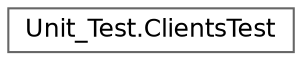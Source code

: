 digraph "Graphical Class Hierarchy"
{
 // LATEX_PDF_SIZE
  bgcolor="transparent";
  edge [fontname=Helvetica,fontsize=12,labelfontname=Helvetica,labelfontsize=10];
  node [fontname=Helvetica,fontsize=12,shape=box,height=0.2,width=0.4];
  rankdir="LR";
  Node0 [id="Node000000",label="Unit_Test.ClientsTest",height=0.2,width=0.4,color="grey40", fillcolor="white", style="filled",URL="$class_unit___test_1_1_clients_test.html",tooltip=" "];
}
